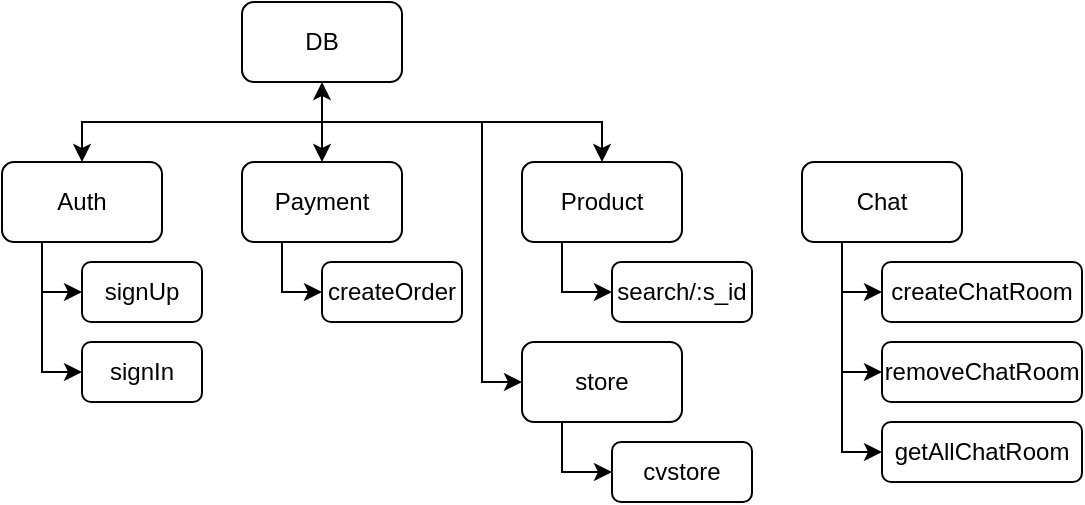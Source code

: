 <mxfile version="21.7.4" type="github">
  <diagram name="Page-1" id="SlQYWiTcrZ3OikewNEqC">
    <mxGraphModel dx="989" dy="517" grid="1" gridSize="10" guides="0" tooltips="1" connect="1" arrows="1" fold="1" page="1" pageScale="1" pageWidth="850" pageHeight="1100" background="none" math="0" shadow="0">
      <root>
        <mxCell id="0" />
        <mxCell id="1" parent="0" />
        <mxCell id="w8qHnyt-0Gqqs0R9Citq-1" value="DB" style="rounded=1;whiteSpace=wrap;html=1;" vertex="1" parent="1">
          <mxGeometry x="240" y="120" width="80" height="40" as="geometry" />
        </mxCell>
        <mxCell id="w8qHnyt-0Gqqs0R9Citq-2" value="Auth" style="rounded=1;whiteSpace=wrap;html=1;" vertex="1" parent="1">
          <mxGeometry x="120" y="200" width="80" height="40" as="geometry" />
        </mxCell>
        <mxCell id="w8qHnyt-0Gqqs0R9Citq-3" value="Product" style="rounded=1;whiteSpace=wrap;html=1;" vertex="1" parent="1">
          <mxGeometry x="380" y="200" width="80" height="40" as="geometry" />
        </mxCell>
        <mxCell id="w8qHnyt-0Gqqs0R9Citq-4" value="signUp" style="rounded=1;whiteSpace=wrap;html=1;" vertex="1" parent="1">
          <mxGeometry x="160" y="250" width="60" height="30" as="geometry" />
        </mxCell>
        <mxCell id="w8qHnyt-0Gqqs0R9Citq-5" value="signIn" style="rounded=1;whiteSpace=wrap;html=1;" vertex="1" parent="1">
          <mxGeometry x="160" y="290" width="60" height="30" as="geometry" />
        </mxCell>
        <mxCell id="w8qHnyt-0Gqqs0R9Citq-6" value="search/:s_id" style="rounded=1;whiteSpace=wrap;html=1;" vertex="1" parent="1">
          <mxGeometry x="425" y="250" width="70" height="30" as="geometry" />
        </mxCell>
        <mxCell id="w8qHnyt-0Gqqs0R9Citq-7" value="Chat" style="rounded=1;whiteSpace=wrap;html=1;" vertex="1" parent="1">
          <mxGeometry x="520" y="200" width="80" height="40" as="geometry" />
        </mxCell>
        <mxCell id="w8qHnyt-0Gqqs0R9Citq-8" value="createChatRoom" style="rounded=1;whiteSpace=wrap;html=1;" vertex="1" parent="1">
          <mxGeometry x="560" y="250" width="100" height="30" as="geometry" />
        </mxCell>
        <mxCell id="w8qHnyt-0Gqqs0R9Citq-9" value="removeChatRoom" style="rounded=1;whiteSpace=wrap;html=1;" vertex="1" parent="1">
          <mxGeometry x="560" y="290" width="100" height="30" as="geometry" />
        </mxCell>
        <mxCell id="w8qHnyt-0Gqqs0R9Citq-10" value="getAllChatRoom" style="rounded=1;whiteSpace=wrap;html=1;" vertex="1" parent="1">
          <mxGeometry x="560" y="330" width="100" height="30" as="geometry" />
        </mxCell>
        <mxCell id="w8qHnyt-0Gqqs0R9Citq-11" value="Payment" style="rounded=1;whiteSpace=wrap;html=1;" vertex="1" parent="1">
          <mxGeometry x="240" y="200" width="80" height="40" as="geometry" />
        </mxCell>
        <mxCell id="w8qHnyt-0Gqqs0R9Citq-12" value="createOrder" style="rounded=1;whiteSpace=wrap;html=1;" vertex="1" parent="1">
          <mxGeometry x="280" y="250" width="70" height="30" as="geometry" />
        </mxCell>
        <mxCell id="w8qHnyt-0Gqqs0R9Citq-14" value="store" style="rounded=1;whiteSpace=wrap;html=1;" vertex="1" parent="1">
          <mxGeometry x="380" y="290" width="80" height="40" as="geometry" />
        </mxCell>
        <mxCell id="w8qHnyt-0Gqqs0R9Citq-15" value="cvstore" style="rounded=1;whiteSpace=wrap;html=1;" vertex="1" parent="1">
          <mxGeometry x="425" y="340" width="70" height="30" as="geometry" />
        </mxCell>
        <mxCell id="w8qHnyt-0Gqqs0R9Citq-16" value="" style="endArrow=classic;startArrow=classic;html=1;rounded=0;exitX=0.5;exitY=0;exitDx=0;exitDy=0;" edge="1" parent="1" source="w8qHnyt-0Gqqs0R9Citq-2">
          <mxGeometry width="50" height="50" relative="1" as="geometry">
            <mxPoint x="120" y="180" as="sourcePoint" />
            <mxPoint x="280" y="160" as="targetPoint" />
            <Array as="points">
              <mxPoint x="160" y="180" />
              <mxPoint x="280" y="180" />
            </Array>
          </mxGeometry>
        </mxCell>
        <mxCell id="w8qHnyt-0Gqqs0R9Citq-17" value="" style="endArrow=classic;html=1;rounded=0;" edge="1" parent="1" target="w8qHnyt-0Gqqs0R9Citq-11">
          <mxGeometry width="50" height="50" relative="1" as="geometry">
            <mxPoint x="280" y="180" as="sourcePoint" />
            <mxPoint x="370" y="280" as="targetPoint" />
          </mxGeometry>
        </mxCell>
        <mxCell id="w8qHnyt-0Gqqs0R9Citq-18" value="" style="endArrow=classic;html=1;rounded=0;entryX=0.5;entryY=0;entryDx=0;entryDy=0;" edge="1" parent="1" target="w8qHnyt-0Gqqs0R9Citq-3">
          <mxGeometry width="50" height="50" relative="1" as="geometry">
            <mxPoint x="280" y="180" as="sourcePoint" />
            <mxPoint x="470" y="180" as="targetPoint" />
            <Array as="points">
              <mxPoint x="420" y="180" />
            </Array>
          </mxGeometry>
        </mxCell>
        <mxCell id="w8qHnyt-0Gqqs0R9Citq-19" value="" style="endArrow=classic;html=1;rounded=0;entryX=0;entryY=0.5;entryDx=0;entryDy=0;" edge="1" parent="1" target="w8qHnyt-0Gqqs0R9Citq-14">
          <mxGeometry width="50" height="50" relative="1" as="geometry">
            <mxPoint x="360" y="180" as="sourcePoint" />
            <mxPoint x="360" y="350" as="targetPoint" />
            <Array as="points">
              <mxPoint x="360" y="310" />
            </Array>
          </mxGeometry>
        </mxCell>
        <mxCell id="w8qHnyt-0Gqqs0R9Citq-20" value="" style="endArrow=classic;html=1;rounded=0;exitX=0.25;exitY=1;exitDx=0;exitDy=0;entryX=0;entryY=0.5;entryDx=0;entryDy=0;" edge="1" parent="1" source="w8qHnyt-0Gqqs0R9Citq-2" target="w8qHnyt-0Gqqs0R9Citq-5">
          <mxGeometry width="50" height="50" relative="1" as="geometry">
            <mxPoint x="320" y="330" as="sourcePoint" />
            <mxPoint x="140" y="330" as="targetPoint" />
            <Array as="points">
              <mxPoint x="140" y="305" />
            </Array>
          </mxGeometry>
        </mxCell>
        <mxCell id="w8qHnyt-0Gqqs0R9Citq-21" value="" style="endArrow=classic;html=1;rounded=0;entryX=0;entryY=0.5;entryDx=0;entryDy=0;" edge="1" parent="1" target="w8qHnyt-0Gqqs0R9Citq-4">
          <mxGeometry width="50" height="50" relative="1" as="geometry">
            <mxPoint x="140" y="265" as="sourcePoint" />
            <mxPoint x="370" y="280" as="targetPoint" />
          </mxGeometry>
        </mxCell>
        <mxCell id="w8qHnyt-0Gqqs0R9Citq-22" value="" style="endArrow=classic;html=1;rounded=0;exitX=0.25;exitY=1;exitDx=0;exitDy=0;entryX=0;entryY=0.5;entryDx=0;entryDy=0;" edge="1" parent="1" source="w8qHnyt-0Gqqs0R9Citq-11" target="w8qHnyt-0Gqqs0R9Citq-12">
          <mxGeometry width="50" height="50" relative="1" as="geometry">
            <mxPoint x="320" y="330" as="sourcePoint" />
            <mxPoint x="260" y="290" as="targetPoint" />
            <Array as="points">
              <mxPoint x="260" y="265" />
            </Array>
          </mxGeometry>
        </mxCell>
        <mxCell id="w8qHnyt-0Gqqs0R9Citq-23" value="" style="endArrow=classic;html=1;rounded=0;exitX=0.25;exitY=1;exitDx=0;exitDy=0;entryX=0;entryY=0.5;entryDx=0;entryDy=0;" edge="1" parent="1" source="w8qHnyt-0Gqqs0R9Citq-3" target="w8qHnyt-0Gqqs0R9Citq-6">
          <mxGeometry width="50" height="50" relative="1" as="geometry">
            <mxPoint x="320" y="330" as="sourcePoint" />
            <mxPoint x="370" y="280" as="targetPoint" />
            <Array as="points">
              <mxPoint x="400" y="265" />
            </Array>
          </mxGeometry>
        </mxCell>
        <mxCell id="w8qHnyt-0Gqqs0R9Citq-24" value="" style="endArrow=classic;html=1;rounded=0;exitX=0.25;exitY=1;exitDx=0;exitDy=0;entryX=0;entryY=0.5;entryDx=0;entryDy=0;" edge="1" parent="1" source="w8qHnyt-0Gqqs0R9Citq-14" target="w8qHnyt-0Gqqs0R9Citq-15">
          <mxGeometry width="50" height="50" relative="1" as="geometry">
            <mxPoint x="320" y="330" as="sourcePoint" />
            <mxPoint x="370" y="280" as="targetPoint" />
            <Array as="points">
              <mxPoint x="400" y="355" />
            </Array>
          </mxGeometry>
        </mxCell>
        <mxCell id="w8qHnyt-0Gqqs0R9Citq-27" value="" style="endArrow=classic;html=1;rounded=0;exitX=0.25;exitY=1;exitDx=0;exitDy=0;entryX=0;entryY=0.5;entryDx=0;entryDy=0;" edge="1" parent="1" source="w8qHnyt-0Gqqs0R9Citq-7" target="w8qHnyt-0Gqqs0R9Citq-10">
          <mxGeometry width="50" height="50" relative="1" as="geometry">
            <mxPoint x="320" y="330" as="sourcePoint" />
            <mxPoint x="370" y="280" as="targetPoint" />
            <Array as="points">
              <mxPoint x="540" y="345" />
            </Array>
          </mxGeometry>
        </mxCell>
        <mxCell id="w8qHnyt-0Gqqs0R9Citq-28" value="" style="endArrow=classic;html=1;rounded=0;entryX=0;entryY=0.5;entryDx=0;entryDy=0;" edge="1" parent="1" target="w8qHnyt-0Gqqs0R9Citq-8">
          <mxGeometry width="50" height="50" relative="1" as="geometry">
            <mxPoint x="540" y="265" as="sourcePoint" />
            <mxPoint x="370" y="280" as="targetPoint" />
          </mxGeometry>
        </mxCell>
        <mxCell id="w8qHnyt-0Gqqs0R9Citq-29" value="" style="endArrow=classic;html=1;rounded=0;entryX=0;entryY=0.5;entryDx=0;entryDy=0;" edge="1" parent="1" target="w8qHnyt-0Gqqs0R9Citq-9">
          <mxGeometry width="50" height="50" relative="1" as="geometry">
            <mxPoint x="540" y="305" as="sourcePoint" />
            <mxPoint x="370" y="280" as="targetPoint" />
          </mxGeometry>
        </mxCell>
      </root>
    </mxGraphModel>
  </diagram>
</mxfile>
